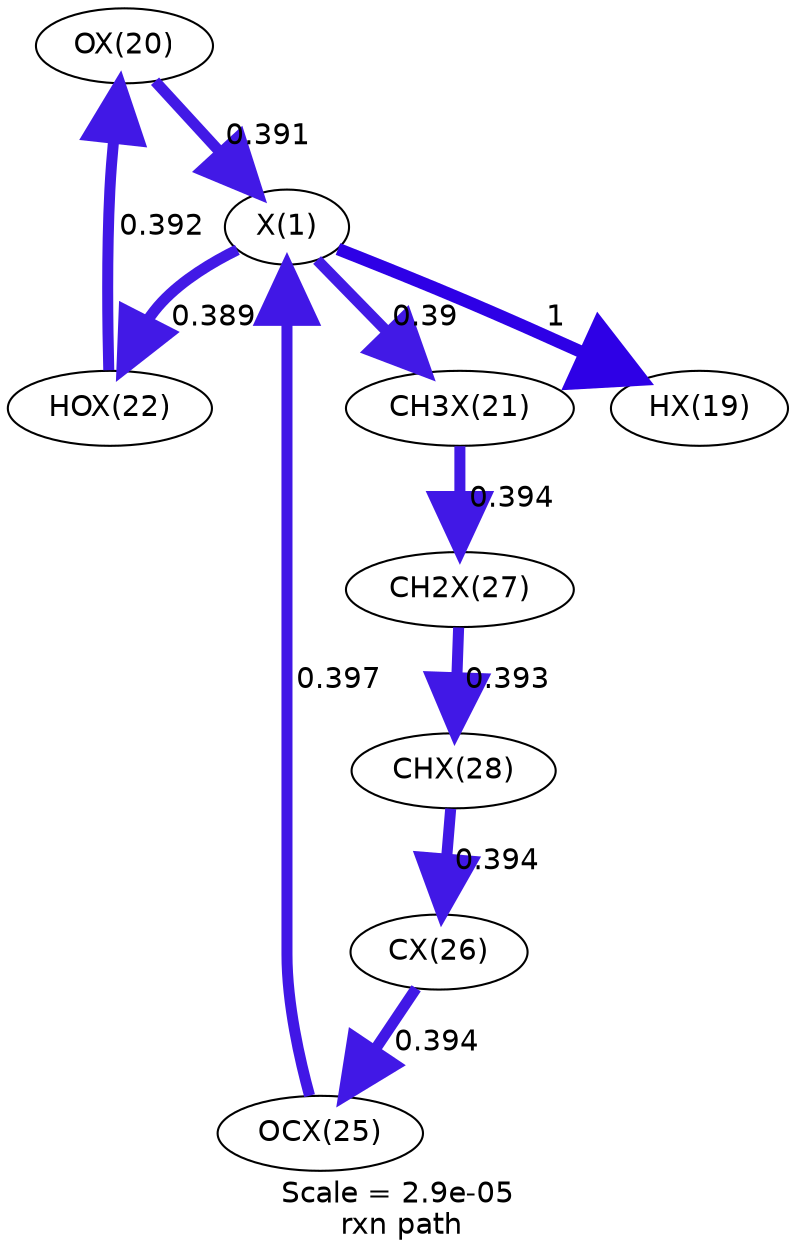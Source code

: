 digraph reaction_paths {
center=1;
s24 -> s22[fontname="Helvetica", style="setlinewidth(5.29)", arrowsize=2.65, color="0.7, 0.891, 0.9"
, label=" 0.391"];
s22 -> s23[fontname="Helvetica", style="setlinewidth(6)", arrowsize=3, color="0.7, 1.5, 0.9"
, label=" 1"];
s22 -> s26[fontname="Helvetica", style="setlinewidth(5.29)", arrowsize=2.64, color="0.7, 0.889, 0.9"
, label=" 0.389"];
s22 -> s25[fontname="Helvetica", style="setlinewidth(5.29)", arrowsize=2.64, color="0.7, 0.89, 0.9"
, label=" 0.39"];
s29 -> s22[fontname="Helvetica", style="setlinewidth(5.3)", arrowsize=2.65, color="0.7, 0.897, 0.9"
, label=" 0.397"];
s26 -> s24[fontname="Helvetica", style="setlinewidth(5.29)", arrowsize=2.65, color="0.7, 0.892, 0.9"
, label=" 0.392"];
s25 -> s31[fontname="Helvetica", style="setlinewidth(5.3)", arrowsize=2.65, color="0.7, 0.894, 0.9"
, label=" 0.394"];
s31 -> s32[fontname="Helvetica", style="setlinewidth(5.3)", arrowsize=2.65, color="0.7, 0.893, 0.9"
, label=" 0.393"];
s32 -> s30[fontname="Helvetica", style="setlinewidth(5.3)", arrowsize=2.65, color="0.7, 0.894, 0.9"
, label=" 0.394"];
s30 -> s29[fontname="Helvetica", style="setlinewidth(5.3)", arrowsize=2.65, color="0.7, 0.894, 0.9"
, label=" 0.394"];
s22 [ fontname="Helvetica", label="X(1)"];
s23 [ fontname="Helvetica", label="HX(19)"];
s24 [ fontname="Helvetica", label="OX(20)"];
s25 [ fontname="Helvetica", label="CH3X(21)"];
s26 [ fontname="Helvetica", label="HOX(22)"];
s29 [ fontname="Helvetica", label="OCX(25)"];
s30 [ fontname="Helvetica", label="CX(26)"];
s31 [ fontname="Helvetica", label="CH2X(27)"];
s32 [ fontname="Helvetica", label="CHX(28)"];
 label = "Scale = 2.9e-05\l rxn path";
 fontname = "Helvetica";
}
